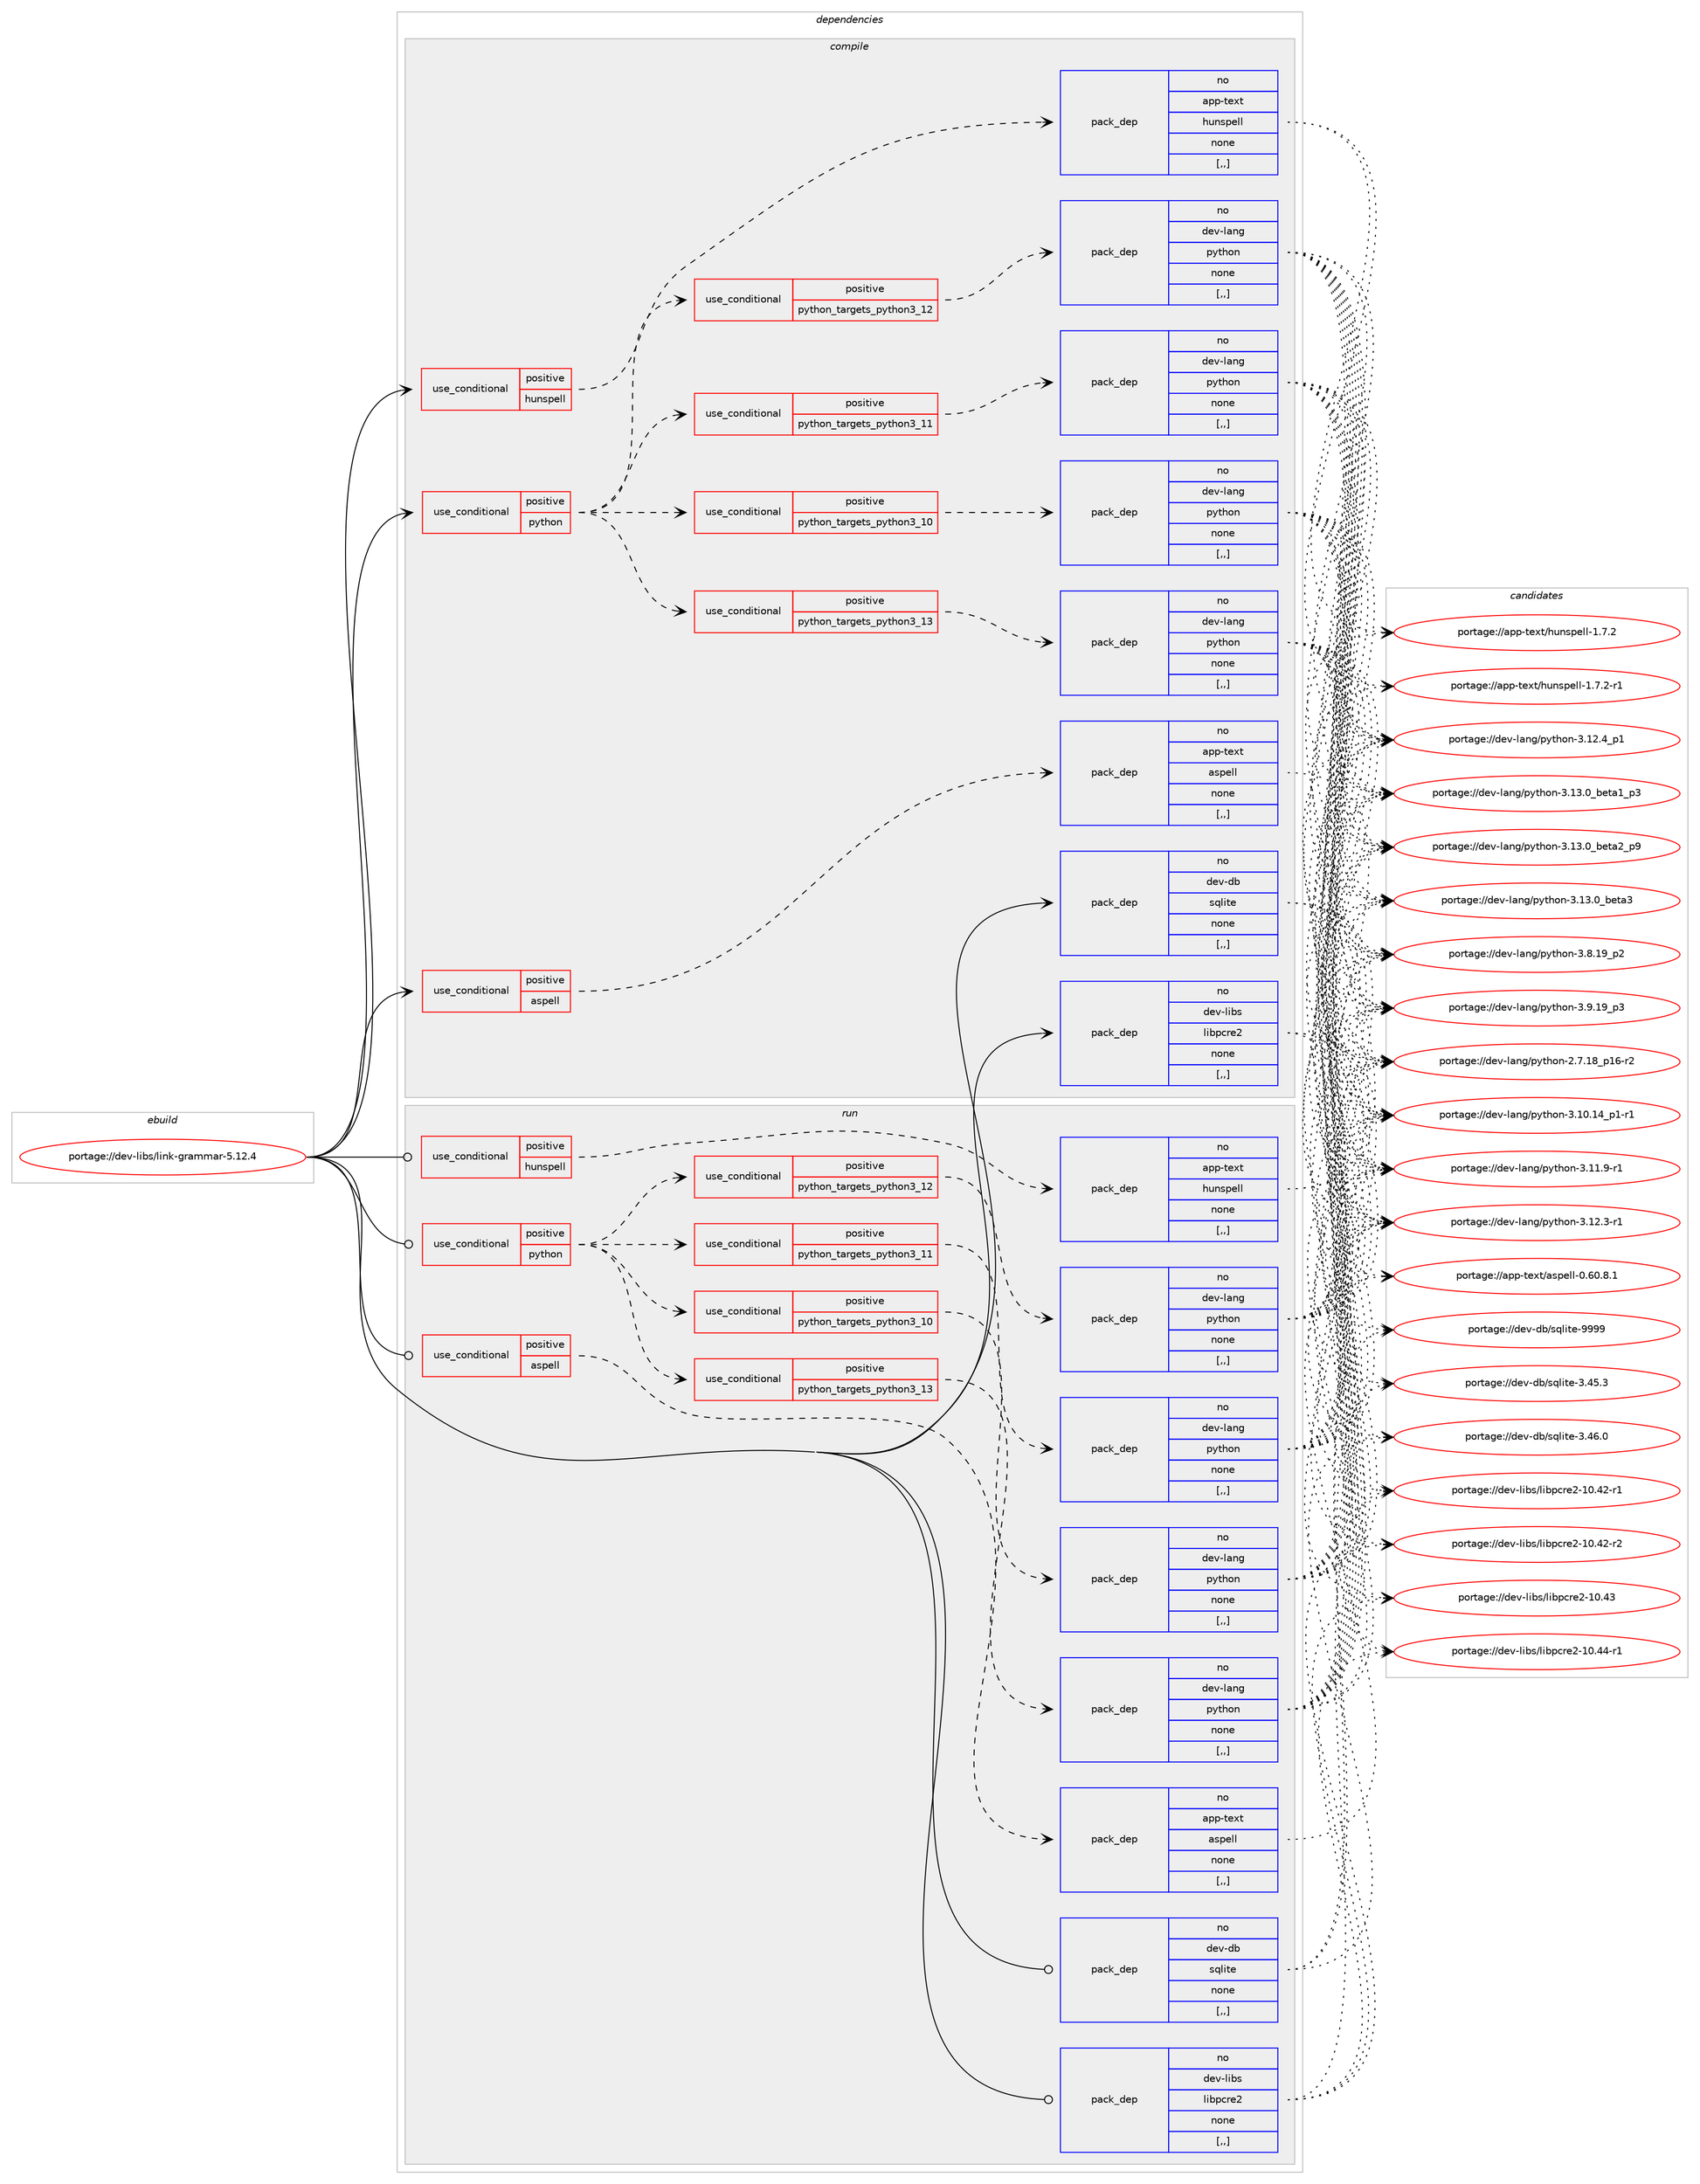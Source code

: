 digraph prolog {

# *************
# Graph options
# *************

newrank=true;
concentrate=true;
compound=true;
graph [rankdir=LR,fontname=Helvetica,fontsize=10,ranksep=1.5];#, ranksep=2.5, nodesep=0.2];
edge  [arrowhead=vee];
node  [fontname=Helvetica,fontsize=10];

# **********
# The ebuild
# **********

subgraph cluster_leftcol {
color=gray;
rank=same;
label=<<i>ebuild</i>>;
id [label="portage://dev-libs/link-grammar-5.12.4", color=red, width=4, href="../dev-libs/link-grammar-5.12.4.svg"];
}

# ****************
# The dependencies
# ****************

subgraph cluster_midcol {
color=gray;
label=<<i>dependencies</i>>;
subgraph cluster_compile {
fillcolor="#eeeeee";
style=filled;
label=<<i>compile</i>>;
subgraph cond26802 {
dependency109320 [label=<<TABLE BORDER="0" CELLBORDER="1" CELLSPACING="0" CELLPADDING="4"><TR><TD ROWSPAN="3" CELLPADDING="10">use_conditional</TD></TR><TR><TD>positive</TD></TR><TR><TD>aspell</TD></TR></TABLE>>, shape=none, color=red];
subgraph pack81357 {
dependency109321 [label=<<TABLE BORDER="0" CELLBORDER="1" CELLSPACING="0" CELLPADDING="4" WIDTH="220"><TR><TD ROWSPAN="6" CELLPADDING="30">pack_dep</TD></TR><TR><TD WIDTH="110">no</TD></TR><TR><TD>app-text</TD></TR><TR><TD>aspell</TD></TR><TR><TD>none</TD></TR><TR><TD>[,,]</TD></TR></TABLE>>, shape=none, color=blue];
}
dependency109320:e -> dependency109321:w [weight=20,style="dashed",arrowhead="vee"];
}
id:e -> dependency109320:w [weight=20,style="solid",arrowhead="vee"];
subgraph cond26803 {
dependency109322 [label=<<TABLE BORDER="0" CELLBORDER="1" CELLSPACING="0" CELLPADDING="4"><TR><TD ROWSPAN="3" CELLPADDING="10">use_conditional</TD></TR><TR><TD>positive</TD></TR><TR><TD>hunspell</TD></TR></TABLE>>, shape=none, color=red];
subgraph pack81358 {
dependency109323 [label=<<TABLE BORDER="0" CELLBORDER="1" CELLSPACING="0" CELLPADDING="4" WIDTH="220"><TR><TD ROWSPAN="6" CELLPADDING="30">pack_dep</TD></TR><TR><TD WIDTH="110">no</TD></TR><TR><TD>app-text</TD></TR><TR><TD>hunspell</TD></TR><TR><TD>none</TD></TR><TR><TD>[,,]</TD></TR></TABLE>>, shape=none, color=blue];
}
dependency109322:e -> dependency109323:w [weight=20,style="dashed",arrowhead="vee"];
}
id:e -> dependency109322:w [weight=20,style="solid",arrowhead="vee"];
subgraph cond26804 {
dependency109324 [label=<<TABLE BORDER="0" CELLBORDER="1" CELLSPACING="0" CELLPADDING="4"><TR><TD ROWSPAN="3" CELLPADDING="10">use_conditional</TD></TR><TR><TD>positive</TD></TR><TR><TD>python</TD></TR></TABLE>>, shape=none, color=red];
subgraph cond26805 {
dependency109325 [label=<<TABLE BORDER="0" CELLBORDER="1" CELLSPACING="0" CELLPADDING="4"><TR><TD ROWSPAN="3" CELLPADDING="10">use_conditional</TD></TR><TR><TD>positive</TD></TR><TR><TD>python_targets_python3_10</TD></TR></TABLE>>, shape=none, color=red];
subgraph pack81359 {
dependency109326 [label=<<TABLE BORDER="0" CELLBORDER="1" CELLSPACING="0" CELLPADDING="4" WIDTH="220"><TR><TD ROWSPAN="6" CELLPADDING="30">pack_dep</TD></TR><TR><TD WIDTH="110">no</TD></TR><TR><TD>dev-lang</TD></TR><TR><TD>python</TD></TR><TR><TD>none</TD></TR><TR><TD>[,,]</TD></TR></TABLE>>, shape=none, color=blue];
}
dependency109325:e -> dependency109326:w [weight=20,style="dashed",arrowhead="vee"];
}
dependency109324:e -> dependency109325:w [weight=20,style="dashed",arrowhead="vee"];
subgraph cond26806 {
dependency109327 [label=<<TABLE BORDER="0" CELLBORDER="1" CELLSPACING="0" CELLPADDING="4"><TR><TD ROWSPAN="3" CELLPADDING="10">use_conditional</TD></TR><TR><TD>positive</TD></TR><TR><TD>python_targets_python3_11</TD></TR></TABLE>>, shape=none, color=red];
subgraph pack81360 {
dependency109328 [label=<<TABLE BORDER="0" CELLBORDER="1" CELLSPACING="0" CELLPADDING="4" WIDTH="220"><TR><TD ROWSPAN="6" CELLPADDING="30">pack_dep</TD></TR><TR><TD WIDTH="110">no</TD></TR><TR><TD>dev-lang</TD></TR><TR><TD>python</TD></TR><TR><TD>none</TD></TR><TR><TD>[,,]</TD></TR></TABLE>>, shape=none, color=blue];
}
dependency109327:e -> dependency109328:w [weight=20,style="dashed",arrowhead="vee"];
}
dependency109324:e -> dependency109327:w [weight=20,style="dashed",arrowhead="vee"];
subgraph cond26807 {
dependency109329 [label=<<TABLE BORDER="0" CELLBORDER="1" CELLSPACING="0" CELLPADDING="4"><TR><TD ROWSPAN="3" CELLPADDING="10">use_conditional</TD></TR><TR><TD>positive</TD></TR><TR><TD>python_targets_python3_12</TD></TR></TABLE>>, shape=none, color=red];
subgraph pack81361 {
dependency109330 [label=<<TABLE BORDER="0" CELLBORDER="1" CELLSPACING="0" CELLPADDING="4" WIDTH="220"><TR><TD ROWSPAN="6" CELLPADDING="30">pack_dep</TD></TR><TR><TD WIDTH="110">no</TD></TR><TR><TD>dev-lang</TD></TR><TR><TD>python</TD></TR><TR><TD>none</TD></TR><TR><TD>[,,]</TD></TR></TABLE>>, shape=none, color=blue];
}
dependency109329:e -> dependency109330:w [weight=20,style="dashed",arrowhead="vee"];
}
dependency109324:e -> dependency109329:w [weight=20,style="dashed",arrowhead="vee"];
subgraph cond26808 {
dependency109331 [label=<<TABLE BORDER="0" CELLBORDER="1" CELLSPACING="0" CELLPADDING="4"><TR><TD ROWSPAN="3" CELLPADDING="10">use_conditional</TD></TR><TR><TD>positive</TD></TR><TR><TD>python_targets_python3_13</TD></TR></TABLE>>, shape=none, color=red];
subgraph pack81362 {
dependency109332 [label=<<TABLE BORDER="0" CELLBORDER="1" CELLSPACING="0" CELLPADDING="4" WIDTH="220"><TR><TD ROWSPAN="6" CELLPADDING="30">pack_dep</TD></TR><TR><TD WIDTH="110">no</TD></TR><TR><TD>dev-lang</TD></TR><TR><TD>python</TD></TR><TR><TD>none</TD></TR><TR><TD>[,,]</TD></TR></TABLE>>, shape=none, color=blue];
}
dependency109331:e -> dependency109332:w [weight=20,style="dashed",arrowhead="vee"];
}
dependency109324:e -> dependency109331:w [weight=20,style="dashed",arrowhead="vee"];
}
id:e -> dependency109324:w [weight=20,style="solid",arrowhead="vee"];
subgraph pack81363 {
dependency109333 [label=<<TABLE BORDER="0" CELLBORDER="1" CELLSPACING="0" CELLPADDING="4" WIDTH="220"><TR><TD ROWSPAN="6" CELLPADDING="30">pack_dep</TD></TR><TR><TD WIDTH="110">no</TD></TR><TR><TD>dev-db</TD></TR><TR><TD>sqlite</TD></TR><TR><TD>none</TD></TR><TR><TD>[,,]</TD></TR></TABLE>>, shape=none, color=blue];
}
id:e -> dependency109333:w [weight=20,style="solid",arrowhead="vee"];
subgraph pack81364 {
dependency109334 [label=<<TABLE BORDER="0" CELLBORDER="1" CELLSPACING="0" CELLPADDING="4" WIDTH="220"><TR><TD ROWSPAN="6" CELLPADDING="30">pack_dep</TD></TR><TR><TD WIDTH="110">no</TD></TR><TR><TD>dev-libs</TD></TR><TR><TD>libpcre2</TD></TR><TR><TD>none</TD></TR><TR><TD>[,,]</TD></TR></TABLE>>, shape=none, color=blue];
}
id:e -> dependency109334:w [weight=20,style="solid",arrowhead="vee"];
}
subgraph cluster_compileandrun {
fillcolor="#eeeeee";
style=filled;
label=<<i>compile and run</i>>;
}
subgraph cluster_run {
fillcolor="#eeeeee";
style=filled;
label=<<i>run</i>>;
subgraph cond26809 {
dependency109335 [label=<<TABLE BORDER="0" CELLBORDER="1" CELLSPACING="0" CELLPADDING="4"><TR><TD ROWSPAN="3" CELLPADDING="10">use_conditional</TD></TR><TR><TD>positive</TD></TR><TR><TD>aspell</TD></TR></TABLE>>, shape=none, color=red];
subgraph pack81365 {
dependency109336 [label=<<TABLE BORDER="0" CELLBORDER="1" CELLSPACING="0" CELLPADDING="4" WIDTH="220"><TR><TD ROWSPAN="6" CELLPADDING="30">pack_dep</TD></TR><TR><TD WIDTH="110">no</TD></TR><TR><TD>app-text</TD></TR><TR><TD>aspell</TD></TR><TR><TD>none</TD></TR><TR><TD>[,,]</TD></TR></TABLE>>, shape=none, color=blue];
}
dependency109335:e -> dependency109336:w [weight=20,style="dashed",arrowhead="vee"];
}
id:e -> dependency109335:w [weight=20,style="solid",arrowhead="odot"];
subgraph cond26810 {
dependency109337 [label=<<TABLE BORDER="0" CELLBORDER="1" CELLSPACING="0" CELLPADDING="4"><TR><TD ROWSPAN="3" CELLPADDING="10">use_conditional</TD></TR><TR><TD>positive</TD></TR><TR><TD>hunspell</TD></TR></TABLE>>, shape=none, color=red];
subgraph pack81366 {
dependency109338 [label=<<TABLE BORDER="0" CELLBORDER="1" CELLSPACING="0" CELLPADDING="4" WIDTH="220"><TR><TD ROWSPAN="6" CELLPADDING="30">pack_dep</TD></TR><TR><TD WIDTH="110">no</TD></TR><TR><TD>app-text</TD></TR><TR><TD>hunspell</TD></TR><TR><TD>none</TD></TR><TR><TD>[,,]</TD></TR></TABLE>>, shape=none, color=blue];
}
dependency109337:e -> dependency109338:w [weight=20,style="dashed",arrowhead="vee"];
}
id:e -> dependency109337:w [weight=20,style="solid",arrowhead="odot"];
subgraph cond26811 {
dependency109339 [label=<<TABLE BORDER="0" CELLBORDER="1" CELLSPACING="0" CELLPADDING="4"><TR><TD ROWSPAN="3" CELLPADDING="10">use_conditional</TD></TR><TR><TD>positive</TD></TR><TR><TD>python</TD></TR></TABLE>>, shape=none, color=red];
subgraph cond26812 {
dependency109340 [label=<<TABLE BORDER="0" CELLBORDER="1" CELLSPACING="0" CELLPADDING="4"><TR><TD ROWSPAN="3" CELLPADDING="10">use_conditional</TD></TR><TR><TD>positive</TD></TR><TR><TD>python_targets_python3_10</TD></TR></TABLE>>, shape=none, color=red];
subgraph pack81367 {
dependency109341 [label=<<TABLE BORDER="0" CELLBORDER="1" CELLSPACING="0" CELLPADDING="4" WIDTH="220"><TR><TD ROWSPAN="6" CELLPADDING="30">pack_dep</TD></TR><TR><TD WIDTH="110">no</TD></TR><TR><TD>dev-lang</TD></TR><TR><TD>python</TD></TR><TR><TD>none</TD></TR><TR><TD>[,,]</TD></TR></TABLE>>, shape=none, color=blue];
}
dependency109340:e -> dependency109341:w [weight=20,style="dashed",arrowhead="vee"];
}
dependency109339:e -> dependency109340:w [weight=20,style="dashed",arrowhead="vee"];
subgraph cond26813 {
dependency109342 [label=<<TABLE BORDER="0" CELLBORDER="1" CELLSPACING="0" CELLPADDING="4"><TR><TD ROWSPAN="3" CELLPADDING="10">use_conditional</TD></TR><TR><TD>positive</TD></TR><TR><TD>python_targets_python3_11</TD></TR></TABLE>>, shape=none, color=red];
subgraph pack81368 {
dependency109343 [label=<<TABLE BORDER="0" CELLBORDER="1" CELLSPACING="0" CELLPADDING="4" WIDTH="220"><TR><TD ROWSPAN="6" CELLPADDING="30">pack_dep</TD></TR><TR><TD WIDTH="110">no</TD></TR><TR><TD>dev-lang</TD></TR><TR><TD>python</TD></TR><TR><TD>none</TD></TR><TR><TD>[,,]</TD></TR></TABLE>>, shape=none, color=blue];
}
dependency109342:e -> dependency109343:w [weight=20,style="dashed",arrowhead="vee"];
}
dependency109339:e -> dependency109342:w [weight=20,style="dashed",arrowhead="vee"];
subgraph cond26814 {
dependency109344 [label=<<TABLE BORDER="0" CELLBORDER="1" CELLSPACING="0" CELLPADDING="4"><TR><TD ROWSPAN="3" CELLPADDING="10">use_conditional</TD></TR><TR><TD>positive</TD></TR><TR><TD>python_targets_python3_12</TD></TR></TABLE>>, shape=none, color=red];
subgraph pack81369 {
dependency109345 [label=<<TABLE BORDER="0" CELLBORDER="1" CELLSPACING="0" CELLPADDING="4" WIDTH="220"><TR><TD ROWSPAN="6" CELLPADDING="30">pack_dep</TD></TR><TR><TD WIDTH="110">no</TD></TR><TR><TD>dev-lang</TD></TR><TR><TD>python</TD></TR><TR><TD>none</TD></TR><TR><TD>[,,]</TD></TR></TABLE>>, shape=none, color=blue];
}
dependency109344:e -> dependency109345:w [weight=20,style="dashed",arrowhead="vee"];
}
dependency109339:e -> dependency109344:w [weight=20,style="dashed",arrowhead="vee"];
subgraph cond26815 {
dependency109346 [label=<<TABLE BORDER="0" CELLBORDER="1" CELLSPACING="0" CELLPADDING="4"><TR><TD ROWSPAN="3" CELLPADDING="10">use_conditional</TD></TR><TR><TD>positive</TD></TR><TR><TD>python_targets_python3_13</TD></TR></TABLE>>, shape=none, color=red];
subgraph pack81370 {
dependency109347 [label=<<TABLE BORDER="0" CELLBORDER="1" CELLSPACING="0" CELLPADDING="4" WIDTH="220"><TR><TD ROWSPAN="6" CELLPADDING="30">pack_dep</TD></TR><TR><TD WIDTH="110">no</TD></TR><TR><TD>dev-lang</TD></TR><TR><TD>python</TD></TR><TR><TD>none</TD></TR><TR><TD>[,,]</TD></TR></TABLE>>, shape=none, color=blue];
}
dependency109346:e -> dependency109347:w [weight=20,style="dashed",arrowhead="vee"];
}
dependency109339:e -> dependency109346:w [weight=20,style="dashed",arrowhead="vee"];
}
id:e -> dependency109339:w [weight=20,style="solid",arrowhead="odot"];
subgraph pack81371 {
dependency109348 [label=<<TABLE BORDER="0" CELLBORDER="1" CELLSPACING="0" CELLPADDING="4" WIDTH="220"><TR><TD ROWSPAN="6" CELLPADDING="30">pack_dep</TD></TR><TR><TD WIDTH="110">no</TD></TR><TR><TD>dev-db</TD></TR><TR><TD>sqlite</TD></TR><TR><TD>none</TD></TR><TR><TD>[,,]</TD></TR></TABLE>>, shape=none, color=blue];
}
id:e -> dependency109348:w [weight=20,style="solid",arrowhead="odot"];
subgraph pack81372 {
dependency109349 [label=<<TABLE BORDER="0" CELLBORDER="1" CELLSPACING="0" CELLPADDING="4" WIDTH="220"><TR><TD ROWSPAN="6" CELLPADDING="30">pack_dep</TD></TR><TR><TD WIDTH="110">no</TD></TR><TR><TD>dev-libs</TD></TR><TR><TD>libpcre2</TD></TR><TR><TD>none</TD></TR><TR><TD>[,,]</TD></TR></TABLE>>, shape=none, color=blue];
}
id:e -> dependency109349:w [weight=20,style="solid",arrowhead="odot"];
}
}

# **************
# The candidates
# **************

subgraph cluster_choices {
rank=same;
color=gray;
label=<<i>candidates</i>>;

subgraph choice81357 {
color=black;
nodesep=1;
choice97112112451161011201164797115112101108108454846544846564649 [label="portage://app-text/aspell-0.60.8.1", color=red, width=4,href="../app-text/aspell-0.60.8.1.svg"];
dependency109321:e -> choice97112112451161011201164797115112101108108454846544846564649:w [style=dotted,weight="100"];
}
subgraph choice81358 {
color=black;
nodesep=1;
choice971121124511610112011647104117110115112101108108454946554650 [label="portage://app-text/hunspell-1.7.2", color=red, width=4,href="../app-text/hunspell-1.7.2.svg"];
choice9711211245116101120116471041171101151121011081084549465546504511449 [label="portage://app-text/hunspell-1.7.2-r1", color=red, width=4,href="../app-text/hunspell-1.7.2-r1.svg"];
dependency109323:e -> choice971121124511610112011647104117110115112101108108454946554650:w [style=dotted,weight="100"];
dependency109323:e -> choice9711211245116101120116471041171101151121011081084549465546504511449:w [style=dotted,weight="100"];
}
subgraph choice81359 {
color=black;
nodesep=1;
choice100101118451089711010347112121116104111110455046554649569511249544511450 [label="portage://dev-lang/python-2.7.18_p16-r2", color=red, width=4,href="../dev-lang/python-2.7.18_p16-r2.svg"];
choice100101118451089711010347112121116104111110455146494846495295112494511449 [label="portage://dev-lang/python-3.10.14_p1-r1", color=red, width=4,href="../dev-lang/python-3.10.14_p1-r1.svg"];
choice100101118451089711010347112121116104111110455146494946574511449 [label="portage://dev-lang/python-3.11.9-r1", color=red, width=4,href="../dev-lang/python-3.11.9-r1.svg"];
choice100101118451089711010347112121116104111110455146495046514511449 [label="portage://dev-lang/python-3.12.3-r1", color=red, width=4,href="../dev-lang/python-3.12.3-r1.svg"];
choice100101118451089711010347112121116104111110455146495046529511249 [label="portage://dev-lang/python-3.12.4_p1", color=red, width=4,href="../dev-lang/python-3.12.4_p1.svg"];
choice10010111845108971101034711212111610411111045514649514648959810111697499511251 [label="portage://dev-lang/python-3.13.0_beta1_p3", color=red, width=4,href="../dev-lang/python-3.13.0_beta1_p3.svg"];
choice10010111845108971101034711212111610411111045514649514648959810111697509511257 [label="portage://dev-lang/python-3.13.0_beta2_p9", color=red, width=4,href="../dev-lang/python-3.13.0_beta2_p9.svg"];
choice1001011184510897110103471121211161041111104551464951464895981011169751 [label="portage://dev-lang/python-3.13.0_beta3", color=red, width=4,href="../dev-lang/python-3.13.0_beta3.svg"];
choice100101118451089711010347112121116104111110455146564649579511250 [label="portage://dev-lang/python-3.8.19_p2", color=red, width=4,href="../dev-lang/python-3.8.19_p2.svg"];
choice100101118451089711010347112121116104111110455146574649579511251 [label="portage://dev-lang/python-3.9.19_p3", color=red, width=4,href="../dev-lang/python-3.9.19_p3.svg"];
dependency109326:e -> choice100101118451089711010347112121116104111110455046554649569511249544511450:w [style=dotted,weight="100"];
dependency109326:e -> choice100101118451089711010347112121116104111110455146494846495295112494511449:w [style=dotted,weight="100"];
dependency109326:e -> choice100101118451089711010347112121116104111110455146494946574511449:w [style=dotted,weight="100"];
dependency109326:e -> choice100101118451089711010347112121116104111110455146495046514511449:w [style=dotted,weight="100"];
dependency109326:e -> choice100101118451089711010347112121116104111110455146495046529511249:w [style=dotted,weight="100"];
dependency109326:e -> choice10010111845108971101034711212111610411111045514649514648959810111697499511251:w [style=dotted,weight="100"];
dependency109326:e -> choice10010111845108971101034711212111610411111045514649514648959810111697509511257:w [style=dotted,weight="100"];
dependency109326:e -> choice1001011184510897110103471121211161041111104551464951464895981011169751:w [style=dotted,weight="100"];
dependency109326:e -> choice100101118451089711010347112121116104111110455146564649579511250:w [style=dotted,weight="100"];
dependency109326:e -> choice100101118451089711010347112121116104111110455146574649579511251:w [style=dotted,weight="100"];
}
subgraph choice81360 {
color=black;
nodesep=1;
choice100101118451089711010347112121116104111110455046554649569511249544511450 [label="portage://dev-lang/python-2.7.18_p16-r2", color=red, width=4,href="../dev-lang/python-2.7.18_p16-r2.svg"];
choice100101118451089711010347112121116104111110455146494846495295112494511449 [label="portage://dev-lang/python-3.10.14_p1-r1", color=red, width=4,href="../dev-lang/python-3.10.14_p1-r1.svg"];
choice100101118451089711010347112121116104111110455146494946574511449 [label="portage://dev-lang/python-3.11.9-r1", color=red, width=4,href="../dev-lang/python-3.11.9-r1.svg"];
choice100101118451089711010347112121116104111110455146495046514511449 [label="portage://dev-lang/python-3.12.3-r1", color=red, width=4,href="../dev-lang/python-3.12.3-r1.svg"];
choice100101118451089711010347112121116104111110455146495046529511249 [label="portage://dev-lang/python-3.12.4_p1", color=red, width=4,href="../dev-lang/python-3.12.4_p1.svg"];
choice10010111845108971101034711212111610411111045514649514648959810111697499511251 [label="portage://dev-lang/python-3.13.0_beta1_p3", color=red, width=4,href="../dev-lang/python-3.13.0_beta1_p3.svg"];
choice10010111845108971101034711212111610411111045514649514648959810111697509511257 [label="portage://dev-lang/python-3.13.0_beta2_p9", color=red, width=4,href="../dev-lang/python-3.13.0_beta2_p9.svg"];
choice1001011184510897110103471121211161041111104551464951464895981011169751 [label="portage://dev-lang/python-3.13.0_beta3", color=red, width=4,href="../dev-lang/python-3.13.0_beta3.svg"];
choice100101118451089711010347112121116104111110455146564649579511250 [label="portage://dev-lang/python-3.8.19_p2", color=red, width=4,href="../dev-lang/python-3.8.19_p2.svg"];
choice100101118451089711010347112121116104111110455146574649579511251 [label="portage://dev-lang/python-3.9.19_p3", color=red, width=4,href="../dev-lang/python-3.9.19_p3.svg"];
dependency109328:e -> choice100101118451089711010347112121116104111110455046554649569511249544511450:w [style=dotted,weight="100"];
dependency109328:e -> choice100101118451089711010347112121116104111110455146494846495295112494511449:w [style=dotted,weight="100"];
dependency109328:e -> choice100101118451089711010347112121116104111110455146494946574511449:w [style=dotted,weight="100"];
dependency109328:e -> choice100101118451089711010347112121116104111110455146495046514511449:w [style=dotted,weight="100"];
dependency109328:e -> choice100101118451089711010347112121116104111110455146495046529511249:w [style=dotted,weight="100"];
dependency109328:e -> choice10010111845108971101034711212111610411111045514649514648959810111697499511251:w [style=dotted,weight="100"];
dependency109328:e -> choice10010111845108971101034711212111610411111045514649514648959810111697509511257:w [style=dotted,weight="100"];
dependency109328:e -> choice1001011184510897110103471121211161041111104551464951464895981011169751:w [style=dotted,weight="100"];
dependency109328:e -> choice100101118451089711010347112121116104111110455146564649579511250:w [style=dotted,weight="100"];
dependency109328:e -> choice100101118451089711010347112121116104111110455146574649579511251:w [style=dotted,weight="100"];
}
subgraph choice81361 {
color=black;
nodesep=1;
choice100101118451089711010347112121116104111110455046554649569511249544511450 [label="portage://dev-lang/python-2.7.18_p16-r2", color=red, width=4,href="../dev-lang/python-2.7.18_p16-r2.svg"];
choice100101118451089711010347112121116104111110455146494846495295112494511449 [label="portage://dev-lang/python-3.10.14_p1-r1", color=red, width=4,href="../dev-lang/python-3.10.14_p1-r1.svg"];
choice100101118451089711010347112121116104111110455146494946574511449 [label="portage://dev-lang/python-3.11.9-r1", color=red, width=4,href="../dev-lang/python-3.11.9-r1.svg"];
choice100101118451089711010347112121116104111110455146495046514511449 [label="portage://dev-lang/python-3.12.3-r1", color=red, width=4,href="../dev-lang/python-3.12.3-r1.svg"];
choice100101118451089711010347112121116104111110455146495046529511249 [label="portage://dev-lang/python-3.12.4_p1", color=red, width=4,href="../dev-lang/python-3.12.4_p1.svg"];
choice10010111845108971101034711212111610411111045514649514648959810111697499511251 [label="portage://dev-lang/python-3.13.0_beta1_p3", color=red, width=4,href="../dev-lang/python-3.13.0_beta1_p3.svg"];
choice10010111845108971101034711212111610411111045514649514648959810111697509511257 [label="portage://dev-lang/python-3.13.0_beta2_p9", color=red, width=4,href="../dev-lang/python-3.13.0_beta2_p9.svg"];
choice1001011184510897110103471121211161041111104551464951464895981011169751 [label="portage://dev-lang/python-3.13.0_beta3", color=red, width=4,href="../dev-lang/python-3.13.0_beta3.svg"];
choice100101118451089711010347112121116104111110455146564649579511250 [label="portage://dev-lang/python-3.8.19_p2", color=red, width=4,href="../dev-lang/python-3.8.19_p2.svg"];
choice100101118451089711010347112121116104111110455146574649579511251 [label="portage://dev-lang/python-3.9.19_p3", color=red, width=4,href="../dev-lang/python-3.9.19_p3.svg"];
dependency109330:e -> choice100101118451089711010347112121116104111110455046554649569511249544511450:w [style=dotted,weight="100"];
dependency109330:e -> choice100101118451089711010347112121116104111110455146494846495295112494511449:w [style=dotted,weight="100"];
dependency109330:e -> choice100101118451089711010347112121116104111110455146494946574511449:w [style=dotted,weight="100"];
dependency109330:e -> choice100101118451089711010347112121116104111110455146495046514511449:w [style=dotted,weight="100"];
dependency109330:e -> choice100101118451089711010347112121116104111110455146495046529511249:w [style=dotted,weight="100"];
dependency109330:e -> choice10010111845108971101034711212111610411111045514649514648959810111697499511251:w [style=dotted,weight="100"];
dependency109330:e -> choice10010111845108971101034711212111610411111045514649514648959810111697509511257:w [style=dotted,weight="100"];
dependency109330:e -> choice1001011184510897110103471121211161041111104551464951464895981011169751:w [style=dotted,weight="100"];
dependency109330:e -> choice100101118451089711010347112121116104111110455146564649579511250:w [style=dotted,weight="100"];
dependency109330:e -> choice100101118451089711010347112121116104111110455146574649579511251:w [style=dotted,weight="100"];
}
subgraph choice81362 {
color=black;
nodesep=1;
choice100101118451089711010347112121116104111110455046554649569511249544511450 [label="portage://dev-lang/python-2.7.18_p16-r2", color=red, width=4,href="../dev-lang/python-2.7.18_p16-r2.svg"];
choice100101118451089711010347112121116104111110455146494846495295112494511449 [label="portage://dev-lang/python-3.10.14_p1-r1", color=red, width=4,href="../dev-lang/python-3.10.14_p1-r1.svg"];
choice100101118451089711010347112121116104111110455146494946574511449 [label="portage://dev-lang/python-3.11.9-r1", color=red, width=4,href="../dev-lang/python-3.11.9-r1.svg"];
choice100101118451089711010347112121116104111110455146495046514511449 [label="portage://dev-lang/python-3.12.3-r1", color=red, width=4,href="../dev-lang/python-3.12.3-r1.svg"];
choice100101118451089711010347112121116104111110455146495046529511249 [label="portage://dev-lang/python-3.12.4_p1", color=red, width=4,href="../dev-lang/python-3.12.4_p1.svg"];
choice10010111845108971101034711212111610411111045514649514648959810111697499511251 [label="portage://dev-lang/python-3.13.0_beta1_p3", color=red, width=4,href="../dev-lang/python-3.13.0_beta1_p3.svg"];
choice10010111845108971101034711212111610411111045514649514648959810111697509511257 [label="portage://dev-lang/python-3.13.0_beta2_p9", color=red, width=4,href="../dev-lang/python-3.13.0_beta2_p9.svg"];
choice1001011184510897110103471121211161041111104551464951464895981011169751 [label="portage://dev-lang/python-3.13.0_beta3", color=red, width=4,href="../dev-lang/python-3.13.0_beta3.svg"];
choice100101118451089711010347112121116104111110455146564649579511250 [label="portage://dev-lang/python-3.8.19_p2", color=red, width=4,href="../dev-lang/python-3.8.19_p2.svg"];
choice100101118451089711010347112121116104111110455146574649579511251 [label="portage://dev-lang/python-3.9.19_p3", color=red, width=4,href="../dev-lang/python-3.9.19_p3.svg"];
dependency109332:e -> choice100101118451089711010347112121116104111110455046554649569511249544511450:w [style=dotted,weight="100"];
dependency109332:e -> choice100101118451089711010347112121116104111110455146494846495295112494511449:w [style=dotted,weight="100"];
dependency109332:e -> choice100101118451089711010347112121116104111110455146494946574511449:w [style=dotted,weight="100"];
dependency109332:e -> choice100101118451089711010347112121116104111110455146495046514511449:w [style=dotted,weight="100"];
dependency109332:e -> choice100101118451089711010347112121116104111110455146495046529511249:w [style=dotted,weight="100"];
dependency109332:e -> choice10010111845108971101034711212111610411111045514649514648959810111697499511251:w [style=dotted,weight="100"];
dependency109332:e -> choice10010111845108971101034711212111610411111045514649514648959810111697509511257:w [style=dotted,weight="100"];
dependency109332:e -> choice1001011184510897110103471121211161041111104551464951464895981011169751:w [style=dotted,weight="100"];
dependency109332:e -> choice100101118451089711010347112121116104111110455146564649579511250:w [style=dotted,weight="100"];
dependency109332:e -> choice100101118451089711010347112121116104111110455146574649579511251:w [style=dotted,weight="100"];
}
subgraph choice81363 {
color=black;
nodesep=1;
choice10010111845100984711511310810511610145514652534651 [label="portage://dev-db/sqlite-3.45.3", color=red, width=4,href="../dev-db/sqlite-3.45.3.svg"];
choice10010111845100984711511310810511610145514652544648 [label="portage://dev-db/sqlite-3.46.0", color=red, width=4,href="../dev-db/sqlite-3.46.0.svg"];
choice1001011184510098471151131081051161014557575757 [label="portage://dev-db/sqlite-9999", color=red, width=4,href="../dev-db/sqlite-9999.svg"];
dependency109333:e -> choice10010111845100984711511310810511610145514652534651:w [style=dotted,weight="100"];
dependency109333:e -> choice10010111845100984711511310810511610145514652544648:w [style=dotted,weight="100"];
dependency109333:e -> choice1001011184510098471151131081051161014557575757:w [style=dotted,weight="100"];
}
subgraph choice81364 {
color=black;
nodesep=1;
choice1001011184510810598115471081059811299114101504549484652504511449 [label="portage://dev-libs/libpcre2-10.42-r1", color=red, width=4,href="../dev-libs/libpcre2-10.42-r1.svg"];
choice1001011184510810598115471081059811299114101504549484652504511450 [label="portage://dev-libs/libpcre2-10.42-r2", color=red, width=4,href="../dev-libs/libpcre2-10.42-r2.svg"];
choice100101118451081059811547108105981129911410150454948465251 [label="portage://dev-libs/libpcre2-10.43", color=red, width=4,href="../dev-libs/libpcre2-10.43.svg"];
choice1001011184510810598115471081059811299114101504549484652524511449 [label="portage://dev-libs/libpcre2-10.44-r1", color=red, width=4,href="../dev-libs/libpcre2-10.44-r1.svg"];
dependency109334:e -> choice1001011184510810598115471081059811299114101504549484652504511449:w [style=dotted,weight="100"];
dependency109334:e -> choice1001011184510810598115471081059811299114101504549484652504511450:w [style=dotted,weight="100"];
dependency109334:e -> choice100101118451081059811547108105981129911410150454948465251:w [style=dotted,weight="100"];
dependency109334:e -> choice1001011184510810598115471081059811299114101504549484652524511449:w [style=dotted,weight="100"];
}
subgraph choice81365 {
color=black;
nodesep=1;
choice97112112451161011201164797115112101108108454846544846564649 [label="portage://app-text/aspell-0.60.8.1", color=red, width=4,href="../app-text/aspell-0.60.8.1.svg"];
dependency109336:e -> choice97112112451161011201164797115112101108108454846544846564649:w [style=dotted,weight="100"];
}
subgraph choice81366 {
color=black;
nodesep=1;
choice971121124511610112011647104117110115112101108108454946554650 [label="portage://app-text/hunspell-1.7.2", color=red, width=4,href="../app-text/hunspell-1.7.2.svg"];
choice9711211245116101120116471041171101151121011081084549465546504511449 [label="portage://app-text/hunspell-1.7.2-r1", color=red, width=4,href="../app-text/hunspell-1.7.2-r1.svg"];
dependency109338:e -> choice971121124511610112011647104117110115112101108108454946554650:w [style=dotted,weight="100"];
dependency109338:e -> choice9711211245116101120116471041171101151121011081084549465546504511449:w [style=dotted,weight="100"];
}
subgraph choice81367 {
color=black;
nodesep=1;
choice100101118451089711010347112121116104111110455046554649569511249544511450 [label="portage://dev-lang/python-2.7.18_p16-r2", color=red, width=4,href="../dev-lang/python-2.7.18_p16-r2.svg"];
choice100101118451089711010347112121116104111110455146494846495295112494511449 [label="portage://dev-lang/python-3.10.14_p1-r1", color=red, width=4,href="../dev-lang/python-3.10.14_p1-r1.svg"];
choice100101118451089711010347112121116104111110455146494946574511449 [label="portage://dev-lang/python-3.11.9-r1", color=red, width=4,href="../dev-lang/python-3.11.9-r1.svg"];
choice100101118451089711010347112121116104111110455146495046514511449 [label="portage://dev-lang/python-3.12.3-r1", color=red, width=4,href="../dev-lang/python-3.12.3-r1.svg"];
choice100101118451089711010347112121116104111110455146495046529511249 [label="portage://dev-lang/python-3.12.4_p1", color=red, width=4,href="../dev-lang/python-3.12.4_p1.svg"];
choice10010111845108971101034711212111610411111045514649514648959810111697499511251 [label="portage://dev-lang/python-3.13.0_beta1_p3", color=red, width=4,href="../dev-lang/python-3.13.0_beta1_p3.svg"];
choice10010111845108971101034711212111610411111045514649514648959810111697509511257 [label="portage://dev-lang/python-3.13.0_beta2_p9", color=red, width=4,href="../dev-lang/python-3.13.0_beta2_p9.svg"];
choice1001011184510897110103471121211161041111104551464951464895981011169751 [label="portage://dev-lang/python-3.13.0_beta3", color=red, width=4,href="../dev-lang/python-3.13.0_beta3.svg"];
choice100101118451089711010347112121116104111110455146564649579511250 [label="portage://dev-lang/python-3.8.19_p2", color=red, width=4,href="../dev-lang/python-3.8.19_p2.svg"];
choice100101118451089711010347112121116104111110455146574649579511251 [label="portage://dev-lang/python-3.9.19_p3", color=red, width=4,href="../dev-lang/python-3.9.19_p3.svg"];
dependency109341:e -> choice100101118451089711010347112121116104111110455046554649569511249544511450:w [style=dotted,weight="100"];
dependency109341:e -> choice100101118451089711010347112121116104111110455146494846495295112494511449:w [style=dotted,weight="100"];
dependency109341:e -> choice100101118451089711010347112121116104111110455146494946574511449:w [style=dotted,weight="100"];
dependency109341:e -> choice100101118451089711010347112121116104111110455146495046514511449:w [style=dotted,weight="100"];
dependency109341:e -> choice100101118451089711010347112121116104111110455146495046529511249:w [style=dotted,weight="100"];
dependency109341:e -> choice10010111845108971101034711212111610411111045514649514648959810111697499511251:w [style=dotted,weight="100"];
dependency109341:e -> choice10010111845108971101034711212111610411111045514649514648959810111697509511257:w [style=dotted,weight="100"];
dependency109341:e -> choice1001011184510897110103471121211161041111104551464951464895981011169751:w [style=dotted,weight="100"];
dependency109341:e -> choice100101118451089711010347112121116104111110455146564649579511250:w [style=dotted,weight="100"];
dependency109341:e -> choice100101118451089711010347112121116104111110455146574649579511251:w [style=dotted,weight="100"];
}
subgraph choice81368 {
color=black;
nodesep=1;
choice100101118451089711010347112121116104111110455046554649569511249544511450 [label="portage://dev-lang/python-2.7.18_p16-r2", color=red, width=4,href="../dev-lang/python-2.7.18_p16-r2.svg"];
choice100101118451089711010347112121116104111110455146494846495295112494511449 [label="portage://dev-lang/python-3.10.14_p1-r1", color=red, width=4,href="../dev-lang/python-3.10.14_p1-r1.svg"];
choice100101118451089711010347112121116104111110455146494946574511449 [label="portage://dev-lang/python-3.11.9-r1", color=red, width=4,href="../dev-lang/python-3.11.9-r1.svg"];
choice100101118451089711010347112121116104111110455146495046514511449 [label="portage://dev-lang/python-3.12.3-r1", color=red, width=4,href="../dev-lang/python-3.12.3-r1.svg"];
choice100101118451089711010347112121116104111110455146495046529511249 [label="portage://dev-lang/python-3.12.4_p1", color=red, width=4,href="../dev-lang/python-3.12.4_p1.svg"];
choice10010111845108971101034711212111610411111045514649514648959810111697499511251 [label="portage://dev-lang/python-3.13.0_beta1_p3", color=red, width=4,href="../dev-lang/python-3.13.0_beta1_p3.svg"];
choice10010111845108971101034711212111610411111045514649514648959810111697509511257 [label="portage://dev-lang/python-3.13.0_beta2_p9", color=red, width=4,href="../dev-lang/python-3.13.0_beta2_p9.svg"];
choice1001011184510897110103471121211161041111104551464951464895981011169751 [label="portage://dev-lang/python-3.13.0_beta3", color=red, width=4,href="../dev-lang/python-3.13.0_beta3.svg"];
choice100101118451089711010347112121116104111110455146564649579511250 [label="portage://dev-lang/python-3.8.19_p2", color=red, width=4,href="../dev-lang/python-3.8.19_p2.svg"];
choice100101118451089711010347112121116104111110455146574649579511251 [label="portage://dev-lang/python-3.9.19_p3", color=red, width=4,href="../dev-lang/python-3.9.19_p3.svg"];
dependency109343:e -> choice100101118451089711010347112121116104111110455046554649569511249544511450:w [style=dotted,weight="100"];
dependency109343:e -> choice100101118451089711010347112121116104111110455146494846495295112494511449:w [style=dotted,weight="100"];
dependency109343:e -> choice100101118451089711010347112121116104111110455146494946574511449:w [style=dotted,weight="100"];
dependency109343:e -> choice100101118451089711010347112121116104111110455146495046514511449:w [style=dotted,weight="100"];
dependency109343:e -> choice100101118451089711010347112121116104111110455146495046529511249:w [style=dotted,weight="100"];
dependency109343:e -> choice10010111845108971101034711212111610411111045514649514648959810111697499511251:w [style=dotted,weight="100"];
dependency109343:e -> choice10010111845108971101034711212111610411111045514649514648959810111697509511257:w [style=dotted,weight="100"];
dependency109343:e -> choice1001011184510897110103471121211161041111104551464951464895981011169751:w [style=dotted,weight="100"];
dependency109343:e -> choice100101118451089711010347112121116104111110455146564649579511250:w [style=dotted,weight="100"];
dependency109343:e -> choice100101118451089711010347112121116104111110455146574649579511251:w [style=dotted,weight="100"];
}
subgraph choice81369 {
color=black;
nodesep=1;
choice100101118451089711010347112121116104111110455046554649569511249544511450 [label="portage://dev-lang/python-2.7.18_p16-r2", color=red, width=4,href="../dev-lang/python-2.7.18_p16-r2.svg"];
choice100101118451089711010347112121116104111110455146494846495295112494511449 [label="portage://dev-lang/python-3.10.14_p1-r1", color=red, width=4,href="../dev-lang/python-3.10.14_p1-r1.svg"];
choice100101118451089711010347112121116104111110455146494946574511449 [label="portage://dev-lang/python-3.11.9-r1", color=red, width=4,href="../dev-lang/python-3.11.9-r1.svg"];
choice100101118451089711010347112121116104111110455146495046514511449 [label="portage://dev-lang/python-3.12.3-r1", color=red, width=4,href="../dev-lang/python-3.12.3-r1.svg"];
choice100101118451089711010347112121116104111110455146495046529511249 [label="portage://dev-lang/python-3.12.4_p1", color=red, width=4,href="../dev-lang/python-3.12.4_p1.svg"];
choice10010111845108971101034711212111610411111045514649514648959810111697499511251 [label="portage://dev-lang/python-3.13.0_beta1_p3", color=red, width=4,href="../dev-lang/python-3.13.0_beta1_p3.svg"];
choice10010111845108971101034711212111610411111045514649514648959810111697509511257 [label="portage://dev-lang/python-3.13.0_beta2_p9", color=red, width=4,href="../dev-lang/python-3.13.0_beta2_p9.svg"];
choice1001011184510897110103471121211161041111104551464951464895981011169751 [label="portage://dev-lang/python-3.13.0_beta3", color=red, width=4,href="../dev-lang/python-3.13.0_beta3.svg"];
choice100101118451089711010347112121116104111110455146564649579511250 [label="portage://dev-lang/python-3.8.19_p2", color=red, width=4,href="../dev-lang/python-3.8.19_p2.svg"];
choice100101118451089711010347112121116104111110455146574649579511251 [label="portage://dev-lang/python-3.9.19_p3", color=red, width=4,href="../dev-lang/python-3.9.19_p3.svg"];
dependency109345:e -> choice100101118451089711010347112121116104111110455046554649569511249544511450:w [style=dotted,weight="100"];
dependency109345:e -> choice100101118451089711010347112121116104111110455146494846495295112494511449:w [style=dotted,weight="100"];
dependency109345:e -> choice100101118451089711010347112121116104111110455146494946574511449:w [style=dotted,weight="100"];
dependency109345:e -> choice100101118451089711010347112121116104111110455146495046514511449:w [style=dotted,weight="100"];
dependency109345:e -> choice100101118451089711010347112121116104111110455146495046529511249:w [style=dotted,weight="100"];
dependency109345:e -> choice10010111845108971101034711212111610411111045514649514648959810111697499511251:w [style=dotted,weight="100"];
dependency109345:e -> choice10010111845108971101034711212111610411111045514649514648959810111697509511257:w [style=dotted,weight="100"];
dependency109345:e -> choice1001011184510897110103471121211161041111104551464951464895981011169751:w [style=dotted,weight="100"];
dependency109345:e -> choice100101118451089711010347112121116104111110455146564649579511250:w [style=dotted,weight="100"];
dependency109345:e -> choice100101118451089711010347112121116104111110455146574649579511251:w [style=dotted,weight="100"];
}
subgraph choice81370 {
color=black;
nodesep=1;
choice100101118451089711010347112121116104111110455046554649569511249544511450 [label="portage://dev-lang/python-2.7.18_p16-r2", color=red, width=4,href="../dev-lang/python-2.7.18_p16-r2.svg"];
choice100101118451089711010347112121116104111110455146494846495295112494511449 [label="portage://dev-lang/python-3.10.14_p1-r1", color=red, width=4,href="../dev-lang/python-3.10.14_p1-r1.svg"];
choice100101118451089711010347112121116104111110455146494946574511449 [label="portage://dev-lang/python-3.11.9-r1", color=red, width=4,href="../dev-lang/python-3.11.9-r1.svg"];
choice100101118451089711010347112121116104111110455146495046514511449 [label="portage://dev-lang/python-3.12.3-r1", color=red, width=4,href="../dev-lang/python-3.12.3-r1.svg"];
choice100101118451089711010347112121116104111110455146495046529511249 [label="portage://dev-lang/python-3.12.4_p1", color=red, width=4,href="../dev-lang/python-3.12.4_p1.svg"];
choice10010111845108971101034711212111610411111045514649514648959810111697499511251 [label="portage://dev-lang/python-3.13.0_beta1_p3", color=red, width=4,href="../dev-lang/python-3.13.0_beta1_p3.svg"];
choice10010111845108971101034711212111610411111045514649514648959810111697509511257 [label="portage://dev-lang/python-3.13.0_beta2_p9", color=red, width=4,href="../dev-lang/python-3.13.0_beta2_p9.svg"];
choice1001011184510897110103471121211161041111104551464951464895981011169751 [label="portage://dev-lang/python-3.13.0_beta3", color=red, width=4,href="../dev-lang/python-3.13.0_beta3.svg"];
choice100101118451089711010347112121116104111110455146564649579511250 [label="portage://dev-lang/python-3.8.19_p2", color=red, width=4,href="../dev-lang/python-3.8.19_p2.svg"];
choice100101118451089711010347112121116104111110455146574649579511251 [label="portage://dev-lang/python-3.9.19_p3", color=red, width=4,href="../dev-lang/python-3.9.19_p3.svg"];
dependency109347:e -> choice100101118451089711010347112121116104111110455046554649569511249544511450:w [style=dotted,weight="100"];
dependency109347:e -> choice100101118451089711010347112121116104111110455146494846495295112494511449:w [style=dotted,weight="100"];
dependency109347:e -> choice100101118451089711010347112121116104111110455146494946574511449:w [style=dotted,weight="100"];
dependency109347:e -> choice100101118451089711010347112121116104111110455146495046514511449:w [style=dotted,weight="100"];
dependency109347:e -> choice100101118451089711010347112121116104111110455146495046529511249:w [style=dotted,weight="100"];
dependency109347:e -> choice10010111845108971101034711212111610411111045514649514648959810111697499511251:w [style=dotted,weight="100"];
dependency109347:e -> choice10010111845108971101034711212111610411111045514649514648959810111697509511257:w [style=dotted,weight="100"];
dependency109347:e -> choice1001011184510897110103471121211161041111104551464951464895981011169751:w [style=dotted,weight="100"];
dependency109347:e -> choice100101118451089711010347112121116104111110455146564649579511250:w [style=dotted,weight="100"];
dependency109347:e -> choice100101118451089711010347112121116104111110455146574649579511251:w [style=dotted,weight="100"];
}
subgraph choice81371 {
color=black;
nodesep=1;
choice10010111845100984711511310810511610145514652534651 [label="portage://dev-db/sqlite-3.45.3", color=red, width=4,href="../dev-db/sqlite-3.45.3.svg"];
choice10010111845100984711511310810511610145514652544648 [label="portage://dev-db/sqlite-3.46.0", color=red, width=4,href="../dev-db/sqlite-3.46.0.svg"];
choice1001011184510098471151131081051161014557575757 [label="portage://dev-db/sqlite-9999", color=red, width=4,href="../dev-db/sqlite-9999.svg"];
dependency109348:e -> choice10010111845100984711511310810511610145514652534651:w [style=dotted,weight="100"];
dependency109348:e -> choice10010111845100984711511310810511610145514652544648:w [style=dotted,weight="100"];
dependency109348:e -> choice1001011184510098471151131081051161014557575757:w [style=dotted,weight="100"];
}
subgraph choice81372 {
color=black;
nodesep=1;
choice1001011184510810598115471081059811299114101504549484652504511449 [label="portage://dev-libs/libpcre2-10.42-r1", color=red, width=4,href="../dev-libs/libpcre2-10.42-r1.svg"];
choice1001011184510810598115471081059811299114101504549484652504511450 [label="portage://dev-libs/libpcre2-10.42-r2", color=red, width=4,href="../dev-libs/libpcre2-10.42-r2.svg"];
choice100101118451081059811547108105981129911410150454948465251 [label="portage://dev-libs/libpcre2-10.43", color=red, width=4,href="../dev-libs/libpcre2-10.43.svg"];
choice1001011184510810598115471081059811299114101504549484652524511449 [label="portage://dev-libs/libpcre2-10.44-r1", color=red, width=4,href="../dev-libs/libpcre2-10.44-r1.svg"];
dependency109349:e -> choice1001011184510810598115471081059811299114101504549484652504511449:w [style=dotted,weight="100"];
dependency109349:e -> choice1001011184510810598115471081059811299114101504549484652504511450:w [style=dotted,weight="100"];
dependency109349:e -> choice100101118451081059811547108105981129911410150454948465251:w [style=dotted,weight="100"];
dependency109349:e -> choice1001011184510810598115471081059811299114101504549484652524511449:w [style=dotted,weight="100"];
}
}

}
